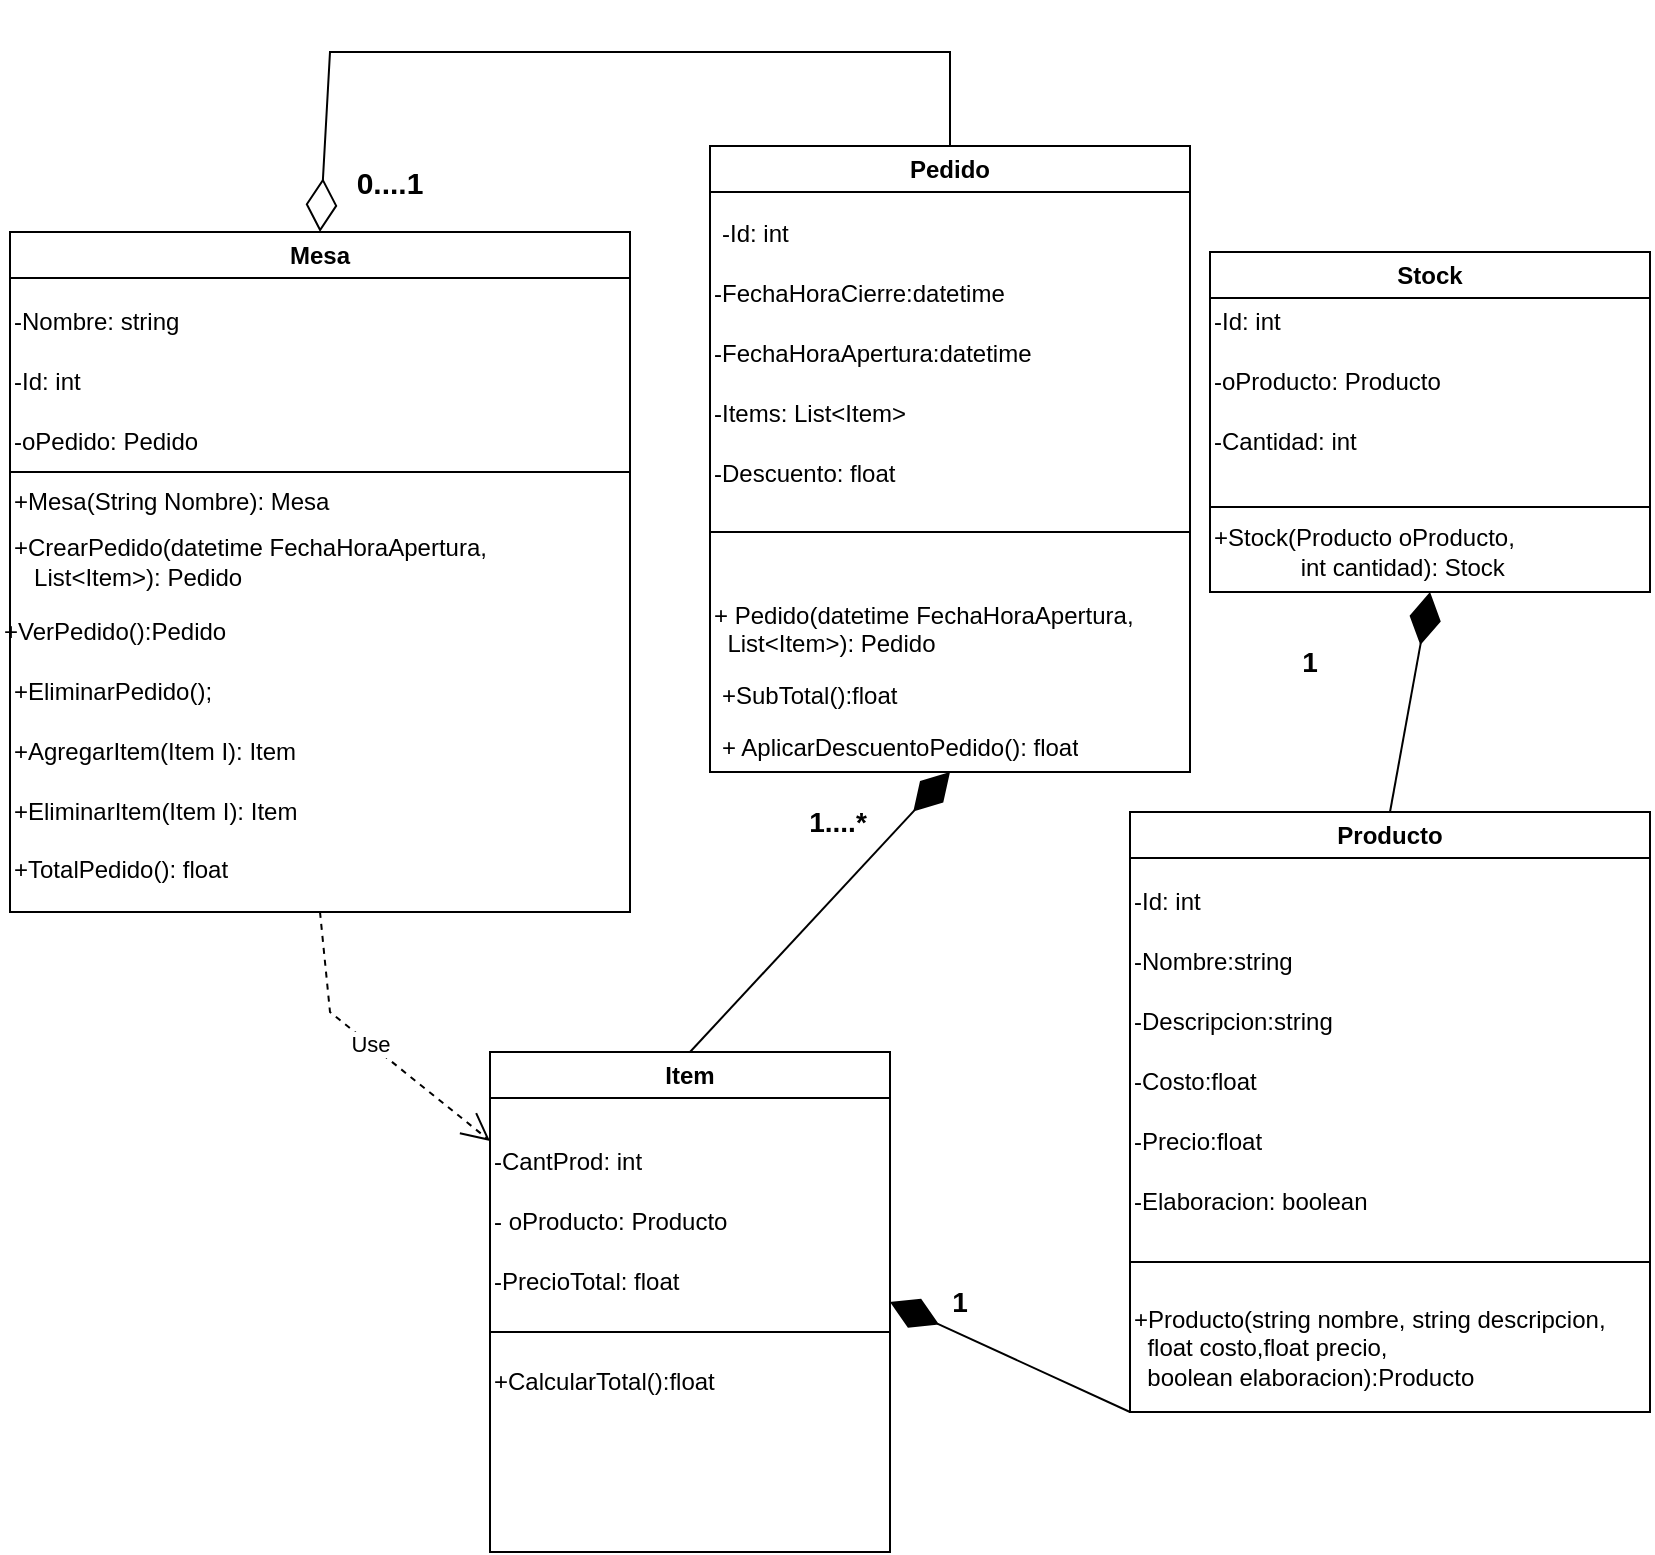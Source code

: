 <mxfile version="21.2.1" type="device">
  <diagram name="Página-1" id="ctV1LAYlhdu0PN3EPtzc">
    <mxGraphModel dx="1685" dy="508" grid="1" gridSize="10" guides="1" tooltips="1" connect="1" arrows="1" fold="1" page="1" pageScale="1" pageWidth="827" pageHeight="1169" math="0" shadow="0">
      <root>
        <mxCell id="0" />
        <mxCell id="1" parent="0" />
        <mxCell id="oHOC3U8sP_fkU0c64HHa-3" value="Mesa" style="swimlane;whiteSpace=wrap;html=1;" parent="1" vertex="1">
          <mxGeometry y="330" width="310" height="340" as="geometry" />
        </mxCell>
        <mxCell id="oHOC3U8sP_fkU0c64HHa-4" value="-Id: int" style="text;html=1;align=left;verticalAlign=middle;resizable=0;points=[];autosize=1;strokeColor=none;fillColor=none;" parent="oHOC3U8sP_fkU0c64HHa-3" vertex="1">
          <mxGeometry y="60" width="60" height="30" as="geometry" />
        </mxCell>
        <mxCell id="oHOC3U8sP_fkU0c64HHa-5" value="-oPedido: Pedido" style="text;html=1;align=left;verticalAlign=middle;resizable=0;points=[];autosize=1;strokeColor=none;fillColor=none;" parent="oHOC3U8sP_fkU0c64HHa-3" vertex="1">
          <mxGeometry y="90" width="120" height="30" as="geometry" />
        </mxCell>
        <mxCell id="oHOC3U8sP_fkU0c64HHa-7" value="+Mesa(String Nombre): Mesa" style="text;html=1;align=left;verticalAlign=middle;resizable=0;points=[];autosize=1;strokeColor=none;fillColor=none;" parent="oHOC3U8sP_fkU0c64HHa-3" vertex="1">
          <mxGeometry y="120" width="180" height="30" as="geometry" />
        </mxCell>
        <mxCell id="oHOC3U8sP_fkU0c64HHa-8" value="+VerPedido():Pedido" style="text;html=1;align=left;verticalAlign=middle;resizable=0;points=[];autosize=1;strokeColor=none;fillColor=none;" parent="oHOC3U8sP_fkU0c64HHa-3" vertex="1">
          <mxGeometry x="-5" y="185" width="130" height="30" as="geometry" />
        </mxCell>
        <mxCell id="oHOC3U8sP_fkU0c64HHa-9" value="+EliminarPedido();" style="text;html=1;align=left;verticalAlign=middle;resizable=0;points=[];autosize=1;strokeColor=none;fillColor=none;" parent="oHOC3U8sP_fkU0c64HHa-3" vertex="1">
          <mxGeometry y="215" width="120" height="30" as="geometry" />
        </mxCell>
        <mxCell id="oHOC3U8sP_fkU0c64HHa-10" value="+AgregarItem(Item I): Item" style="text;html=1;align=left;verticalAlign=middle;resizable=0;points=[];autosize=1;strokeColor=none;fillColor=none;" parent="oHOC3U8sP_fkU0c64HHa-3" vertex="1">
          <mxGeometry y="245" width="160" height="30" as="geometry" />
        </mxCell>
        <mxCell id="oHOC3U8sP_fkU0c64HHa-6" value="" style="endArrow=none;html=1;rounded=0;" parent="oHOC3U8sP_fkU0c64HHa-3" edge="1">
          <mxGeometry width="50" height="50" relative="1" as="geometry">
            <mxPoint y="120" as="sourcePoint" />
            <mxPoint x="310" y="120" as="targetPoint" />
            <Array as="points">
              <mxPoint x="150" y="120" />
            </Array>
          </mxGeometry>
        </mxCell>
        <mxCell id="FvZ6tHAK_thW9XNJpyiw-1" value="-Nombre: string" style="text;html=1;align=left;verticalAlign=middle;resizable=0;points=[];autosize=1;strokeColor=none;fillColor=none;" parent="oHOC3U8sP_fkU0c64HHa-3" vertex="1">
          <mxGeometry y="30" width="110" height="30" as="geometry" />
        </mxCell>
        <mxCell id="4Y3CDv_m1vFDsEvj_Gw7-2" value="+EliminarItem(Item I): Item" style="text;html=1;align=left;verticalAlign=middle;resizable=0;points=[];autosize=1;strokeColor=none;fillColor=none;" parent="oHOC3U8sP_fkU0c64HHa-3" vertex="1">
          <mxGeometry y="275" width="170" height="30" as="geometry" />
        </mxCell>
        <mxCell id="4Y3CDv_m1vFDsEvj_Gw7-3" value="+CrearPedido(datetime FechaHoraApertura, &lt;br&gt;&lt;span style=&quot;white-space: pre;&quot;&gt; &lt;/span&gt;&lt;span style=&quot;white-space: pre;&quot;&gt; &lt;/span&gt;&lt;span style=&quot;white-space: pre;&quot;&gt; &lt;/span&gt;List&amp;lt;Item&amp;gt;): Pedido" style="text;html=1;align=left;verticalAlign=middle;resizable=0;points=[];autosize=1;strokeColor=none;fillColor=none;" parent="oHOC3U8sP_fkU0c64HHa-3" vertex="1">
          <mxGeometry y="145" width="260" height="40" as="geometry" />
        </mxCell>
        <mxCell id="4Y3CDv_m1vFDsEvj_Gw7-4" value="+TotalPedido(): float" style="text;html=1;align=left;verticalAlign=top;resizable=0;points=[];autosize=1;strokeColor=none;fillColor=none;" parent="oHOC3U8sP_fkU0c64HHa-3" vertex="1">
          <mxGeometry y="305" width="130" height="30" as="geometry" />
        </mxCell>
        <mxCell id="oHOC3U8sP_fkU0c64HHa-11" value="Producto" style="swimlane;whiteSpace=wrap;html=1;verticalAlign=middle;" parent="1" vertex="1">
          <mxGeometry x="560" y="620" width="260" height="300" as="geometry" />
        </mxCell>
        <mxCell id="oHOC3U8sP_fkU0c64HHa-14" value="-Descripcion:string" style="text;html=1;align=left;verticalAlign=middle;resizable=0;points=[];autosize=1;strokeColor=none;fillColor=none;" parent="oHOC3U8sP_fkU0c64HHa-11" vertex="1">
          <mxGeometry y="90" width="120" height="30" as="geometry" />
        </mxCell>
        <mxCell id="oHOC3U8sP_fkU0c64HHa-15" value="-Costo:float" style="text;html=1;align=left;verticalAlign=middle;resizable=0;points=[];autosize=1;strokeColor=none;fillColor=none;" parent="oHOC3U8sP_fkU0c64HHa-11" vertex="1">
          <mxGeometry y="120" width="80" height="30" as="geometry" />
        </mxCell>
        <mxCell id="oHOC3U8sP_fkU0c64HHa-16" value="-Nombre:string" style="text;html=1;align=left;verticalAlign=middle;resizable=0;points=[];autosize=1;strokeColor=none;fillColor=none;" parent="oHOC3U8sP_fkU0c64HHa-11" vertex="1">
          <mxGeometry y="60" width="100" height="30" as="geometry" />
        </mxCell>
        <mxCell id="_PABGASE2RN9hqW6q4yv-1" value="-Id: int" style="text;html=1;align=left;verticalAlign=middle;resizable=0;points=[];autosize=1;strokeColor=none;fillColor=none;" parent="oHOC3U8sP_fkU0c64HHa-11" vertex="1">
          <mxGeometry y="30" width="60" height="30" as="geometry" />
        </mxCell>
        <mxCell id="LYaol5UPSi1GPMjdsya9-4" value="&lt;span style=&quot;&quot;&gt;-Precio:float&lt;/span&gt;" style="text;html=1;align=left;verticalAlign=middle;resizable=0;points=[];autosize=1;strokeColor=none;fillColor=none;" parent="oHOC3U8sP_fkU0c64HHa-11" vertex="1">
          <mxGeometry y="150" width="90" height="30" as="geometry" />
        </mxCell>
        <mxCell id="4Y3CDv_m1vFDsEvj_Gw7-6" value="+Producto(string nombre, string descripcion, &lt;br&gt;&lt;span style=&quot;white-space: pre;&quot;&gt; &lt;/span&gt;&lt;span style=&quot;white-space: pre;&quot;&gt; &lt;/span&gt;float costo,float precio, &lt;br&gt;&amp;nbsp; boolean elaboracion):Producto" style="text;html=1;align=left;verticalAlign=top;resizable=0;points=[];autosize=1;strokeColor=none;fillColor=none;" parent="oHOC3U8sP_fkU0c64HHa-11" vertex="1">
          <mxGeometry y="240" width="260" height="60" as="geometry" />
        </mxCell>
        <mxCell id="2_CiGt6fjQhqevDYTQbK-2" value="&lt;div style=&quot;&quot;&gt;&lt;span style=&quot;background-color: initial;&quot;&gt;-Elaboracion: boolean&lt;/span&gt;&lt;/div&gt;" style="text;html=1;align=left;verticalAlign=middle;resizable=0;points=[];autosize=1;strokeColor=none;fillColor=none;" vertex="1" parent="oHOC3U8sP_fkU0c64HHa-11">
          <mxGeometry y="180" width="140" height="30" as="geometry" />
        </mxCell>
        <mxCell id="oHOC3U8sP_fkU0c64HHa-17" value="Pedido" style="swimlane;whiteSpace=wrap;html=1;" parent="1" vertex="1">
          <mxGeometry x="350" y="287" width="240" height="313" as="geometry" />
        </mxCell>
        <mxCell id="_PABGASE2RN9hqW6q4yv-2" value="-Id: int" style="text;html=1;align=left;verticalAlign=middle;resizable=0;points=[];autosize=1;strokeColor=none;fillColor=none;" parent="oHOC3U8sP_fkU0c64HHa-17" vertex="1">
          <mxGeometry x="4" y="29" width="60" height="30" as="geometry" />
        </mxCell>
        <mxCell id="LYaol5UPSi1GPMjdsya9-3" value="-FechaHoraApertura:datetime" style="text;html=1;align=left;verticalAlign=middle;resizable=0;points=[];autosize=1;strokeColor=none;fillColor=none;" parent="oHOC3U8sP_fkU0c64HHa-17" vertex="1">
          <mxGeometry y="89" width="180" height="30" as="geometry" />
        </mxCell>
        <mxCell id="LYaol5UPSi1GPMjdsya9-1" value="-Items: List&amp;lt;Item&amp;gt;" style="text;html=1;align=left;verticalAlign=middle;resizable=0;points=[];autosize=1;strokeColor=none;fillColor=none;" parent="oHOC3U8sP_fkU0c64HHa-17" vertex="1">
          <mxGeometry y="119" width="120" height="30" as="geometry" />
        </mxCell>
        <mxCell id="LYaol5UPSi1GPMjdsya9-2" value="-FechaHoraCierre:datetime" style="text;html=1;align=left;verticalAlign=middle;resizable=0;points=[];autosize=1;strokeColor=none;fillColor=none;" parent="oHOC3U8sP_fkU0c64HHa-17" vertex="1">
          <mxGeometry y="59" width="170" height="30" as="geometry" />
        </mxCell>
        <mxCell id="LYaol5UPSi1GPMjdsya9-11" value="+SubTotal():float" style="text;strokeColor=none;fillColor=none;align=left;verticalAlign=top;spacingLeft=4;spacingRight=4;overflow=hidden;rotatable=0;points=[[0,0.5],[1,0.5]];portConstraint=eastwest;whiteSpace=wrap;html=1;" parent="oHOC3U8sP_fkU0c64HHa-17" vertex="1">
          <mxGeometry y="261" width="100" height="26" as="geometry" />
        </mxCell>
        <mxCell id="HqcyrPUHrJbBFAdNSH51-3" value="+ Pedido(datetime FechaHoraApertura, &lt;br&gt;&lt;span style=&quot;white-space: pre;&quot;&gt; &lt;/span&gt;&lt;span style=&quot;white-space: pre;&quot;&gt; &lt;/span&gt;List&amp;lt;Item&amp;gt;): Pedido&lt;br&gt;" style="text;html=1;align=left;verticalAlign=top;resizable=0;points=[];autosize=1;strokeColor=none;fillColor=none;fontSize=12;" parent="oHOC3U8sP_fkU0c64HHa-17" vertex="1">
          <mxGeometry y="221" width="230" height="40" as="geometry" />
        </mxCell>
        <mxCell id="LYaol5UPSi1GPMjdsya9-13" value="+ AplicarDescuentoPedido(): float" style="text;strokeColor=none;fillColor=none;align=left;verticalAlign=top;spacingLeft=4;spacingRight=4;overflow=hidden;rotatable=0;points=[[0,0.5],[1,0.5]];portConstraint=eastwest;whiteSpace=wrap;html=1;" parent="oHOC3U8sP_fkU0c64HHa-17" vertex="1">
          <mxGeometry y="287" width="200" height="26" as="geometry" />
        </mxCell>
        <mxCell id="Pw-9JXFJJcMBxFDy0IEr-1" value="-Descuento: float" style="text;html=1;align=left;verticalAlign=middle;resizable=0;points=[];autosize=1;strokeColor=none;fillColor=none;" parent="oHOC3U8sP_fkU0c64HHa-17" vertex="1">
          <mxGeometry y="149" width="110" height="30" as="geometry" />
        </mxCell>
        <mxCell id="oHOC3U8sP_fkU0c64HHa-22" value="Item" style="swimlane;whiteSpace=wrap;html=1;" parent="1" vertex="1">
          <mxGeometry x="240" y="740" width="200" height="250" as="geometry" />
        </mxCell>
        <mxCell id="oHOC3U8sP_fkU0c64HHa-23" value="-CantProd: int" style="text;html=1;align=left;verticalAlign=middle;resizable=0;points=[];autosize=1;strokeColor=none;fillColor=none;" parent="oHOC3U8sP_fkU0c64HHa-22" vertex="1">
          <mxGeometry y="40" width="100" height="30" as="geometry" />
        </mxCell>
        <mxCell id="CjFrfMzpDhLYkTtsZXYT-4" value="- oProducto: Producto" style="text;html=1;align=left;verticalAlign=middle;resizable=0;points=[];autosize=1;strokeColor=none;fillColor=none;" parent="oHOC3U8sP_fkU0c64HHa-22" vertex="1">
          <mxGeometry y="70" width="140" height="30" as="geometry" />
        </mxCell>
        <mxCell id="5GkfRn2mjFqrJ6OnAtMZ-6" value="-PrecioTotal: float" style="text;html=1;align=left;verticalAlign=middle;resizable=0;points=[];autosize=1;strokeColor=none;fillColor=none;" parent="oHOC3U8sP_fkU0c64HHa-22" vertex="1">
          <mxGeometry y="100" width="120" height="30" as="geometry" />
        </mxCell>
        <mxCell id="q3gMhQuaR9Cj_d_Av8YK-5" value="+CalcularTotal():float" style="text;html=1;align=left;verticalAlign=middle;resizable=0;points=[];autosize=1;strokeColor=none;fillColor=none;" parent="oHOC3U8sP_fkU0c64HHa-22" vertex="1">
          <mxGeometry y="150" width="130" height="30" as="geometry" />
        </mxCell>
        <mxCell id="q3gMhQuaR9Cj_d_Av8YK-4" value="" style="endArrow=none;html=1;rounded=0;" parent="oHOC3U8sP_fkU0c64HHa-22" edge="1">
          <mxGeometry width="50" height="50" relative="1" as="geometry">
            <mxPoint y="140" as="sourcePoint" />
            <mxPoint x="200" y="140" as="targetPoint" />
          </mxGeometry>
        </mxCell>
        <mxCell id="oHOC3U8sP_fkU0c64HHa-26" value="" style="endArrow=diamondThin;endFill=1;endSize=24;html=1;rounded=0;entryX=1;entryY=0.5;entryDx=0;entryDy=0;exitX=0;exitY=1;exitDx=0;exitDy=0;" parent="1" source="oHOC3U8sP_fkU0c64HHa-11" target="oHOC3U8sP_fkU0c64HHa-22" edge="1">
          <mxGeometry width="160" relative="1" as="geometry">
            <mxPoint x="590" y="880" as="sourcePoint" />
            <mxPoint x="640" y="750" as="targetPoint" />
            <Array as="points" />
          </mxGeometry>
        </mxCell>
        <mxCell id="oHOC3U8sP_fkU0c64HHa-27" value="" style="endArrow=diamondThin;endFill=1;endSize=24;html=1;rounded=0;exitX=0.5;exitY=0;exitDx=0;exitDy=0;entryX=0.5;entryY=1;entryDx=0;entryDy=0;" parent="1" source="oHOC3U8sP_fkU0c64HHa-22" target="oHOC3U8sP_fkU0c64HHa-17" edge="1">
          <mxGeometry width="160" relative="1" as="geometry">
            <mxPoint x="340" y="610" as="sourcePoint" />
            <mxPoint x="470" y="630" as="targetPoint" />
          </mxGeometry>
        </mxCell>
        <mxCell id="CjFrfMzpDhLYkTtsZXYT-5" value="1....*" style="text;html=1;strokeColor=none;fillColor=none;align=center;verticalAlign=middle;whiteSpace=wrap;rounded=0;fontStyle=1;fontSize=14;" parent="1" vertex="1">
          <mxGeometry x="384" y="610" width="60" height="30" as="geometry" />
        </mxCell>
        <mxCell id="CjFrfMzpDhLYkTtsZXYT-6" value="&lt;b&gt;&lt;font style=&quot;font-size: 14px;&quot;&gt;1&lt;/font&gt;&lt;/b&gt;" style="text;html=1;strokeColor=none;fillColor=none;align=center;verticalAlign=middle;whiteSpace=wrap;rounded=0;" parent="1" vertex="1">
          <mxGeometry x="460" y="850" width="30" height="30" as="geometry" />
        </mxCell>
        <mxCell id="CjFrfMzpDhLYkTtsZXYT-7" value="&lt;font size=&quot;1&quot;&gt;&lt;b style=&quot;font-size: 15px;&quot;&gt;0....1&lt;/b&gt;&lt;/font&gt;" style="text;html=1;strokeColor=none;fillColor=none;align=center;verticalAlign=middle;whiteSpace=wrap;rounded=0;" parent="1" vertex="1">
          <mxGeometry x="160" y="290" width="60" height="30" as="geometry" />
        </mxCell>
        <mxCell id="oE-7fO8j5I8riuiFE3s_-2" value="" style="endArrow=diamondThin;endFill=0;endSize=24;html=1;rounded=0;exitX=0.5;exitY=0;exitDx=0;exitDy=0;entryX=0.5;entryY=0;entryDx=0;entryDy=0;" parent="1" source="oHOC3U8sP_fkU0c64HHa-17" target="oHOC3U8sP_fkU0c64HHa-3" edge="1">
          <mxGeometry width="160" relative="1" as="geometry">
            <mxPoint x="40" y="280" as="sourcePoint" />
            <mxPoint x="200" y="280" as="targetPoint" />
            <Array as="points">
              <mxPoint x="470" y="240" />
              <mxPoint x="160" y="240" />
            </Array>
          </mxGeometry>
        </mxCell>
        <mxCell id="HqcyrPUHrJbBFAdNSH51-4" style="edgeStyle=none;curved=1;rounded=0;orthogonalLoop=1;jettySize=auto;html=1;exitX=0.5;exitY=1;exitDx=0;exitDy=0;fontSize=12;startSize=8;endSize=8;" parent="1" source="CjFrfMzpDhLYkTtsZXYT-5" target="CjFrfMzpDhLYkTtsZXYT-5" edge="1">
          <mxGeometry relative="1" as="geometry" />
        </mxCell>
        <mxCell id="5GkfRn2mjFqrJ6OnAtMZ-1" value="Stock" style="swimlane;whiteSpace=wrap;html=1;" parent="1" vertex="1">
          <mxGeometry x="600" y="340" width="220" height="170" as="geometry" />
        </mxCell>
        <mxCell id="5GkfRn2mjFqrJ6OnAtMZ-2" value="-oProducto: Producto" style="text;html=1;align=left;verticalAlign=middle;resizable=0;points=[];autosize=1;strokeColor=none;fillColor=none;" parent="5GkfRn2mjFqrJ6OnAtMZ-1" vertex="1">
          <mxGeometry y="50" width="140" height="30" as="geometry" />
        </mxCell>
        <mxCell id="5GkfRn2mjFqrJ6OnAtMZ-7" value="-Id: int" style="text;html=1;align=left;verticalAlign=middle;resizable=0;points=[];autosize=1;strokeColor=none;fillColor=none;" parent="5GkfRn2mjFqrJ6OnAtMZ-1" vertex="1">
          <mxGeometry y="20" width="60" height="30" as="geometry" />
        </mxCell>
        <mxCell id="4Y3CDv_m1vFDsEvj_Gw7-1" value="-Cantidad: int" style="text;html=1;align=left;verticalAlign=middle;resizable=0;points=[];autosize=1;strokeColor=none;fillColor=none;" parent="5GkfRn2mjFqrJ6OnAtMZ-1" vertex="1">
          <mxGeometry y="80" width="90" height="30" as="geometry" />
        </mxCell>
        <mxCell id="q3gMhQuaR9Cj_d_Av8YK-8" value="+Stock(Producto oProducto, &lt;br&gt;&amp;nbsp; &amp;nbsp; &amp;nbsp; &amp;nbsp; &amp;nbsp; &amp;nbsp; &amp;nbsp;int cantidad): Stock" style="text;html=1;align=left;verticalAlign=middle;resizable=0;points=[];autosize=1;strokeColor=none;fillColor=none;" parent="5GkfRn2mjFqrJ6OnAtMZ-1" vertex="1">
          <mxGeometry y="130" width="170" height="40" as="geometry" />
        </mxCell>
        <mxCell id="5GkfRn2mjFqrJ6OnAtMZ-3" value="" style="endArrow=diamondThin;endFill=1;endSize=24;html=1;rounded=0;exitX=0.5;exitY=0;exitDx=0;exitDy=0;entryX=0.5;entryY=1;entryDx=0;entryDy=0;" parent="1" source="oHOC3U8sP_fkU0c64HHa-11" target="5GkfRn2mjFqrJ6OnAtMZ-1" edge="1">
          <mxGeometry width="160" relative="1" as="geometry">
            <mxPoint x="691" y="459" as="sourcePoint" />
            <mxPoint x="690" y="360" as="targetPoint" />
          </mxGeometry>
        </mxCell>
        <mxCell id="5GkfRn2mjFqrJ6OnAtMZ-4" value="1" style="text;html=1;strokeColor=none;fillColor=none;align=center;verticalAlign=middle;whiteSpace=wrap;rounded=0;fontStyle=1;fontSize=14;" parent="1" vertex="1">
          <mxGeometry x="620" y="530" width="60" height="30" as="geometry" />
        </mxCell>
        <mxCell id="q3gMhQuaR9Cj_d_Av8YK-6" value="Use" style="endArrow=open;endSize=12;dashed=1;html=1;rounded=0;exitX=0.5;exitY=1;exitDx=0;exitDy=0;" parent="1" source="oHOC3U8sP_fkU0c64HHa-3" target="oHOC3U8sP_fkU0c64HHa-22" edge="1">
          <mxGeometry width="160" relative="1" as="geometry">
            <mxPoint x="120" y="770" as="sourcePoint" />
            <mxPoint x="370" y="720" as="targetPoint" />
            <Array as="points">
              <mxPoint x="160" y="720" />
            </Array>
          </mxGeometry>
        </mxCell>
        <mxCell id="q3gMhQuaR9Cj_d_Av8YK-7" value="" style="endArrow=none;html=1;rounded=0;entryX=1;entryY=0.75;entryDx=0;entryDy=0;exitX=0;exitY=0.75;exitDx=0;exitDy=0;" parent="1" source="5GkfRn2mjFqrJ6OnAtMZ-1" target="5GkfRn2mjFqrJ6OnAtMZ-1" edge="1">
          <mxGeometry width="50" height="50" relative="1" as="geometry">
            <mxPoint x="780" y="350" as="sourcePoint" />
            <mxPoint x="1030" y="350" as="targetPoint" />
          </mxGeometry>
        </mxCell>
        <mxCell id="oHOC3U8sP_fkU0c64HHa-19" value="" style="endArrow=none;html=1;rounded=0;" parent="1" edge="1">
          <mxGeometry width="50" height="50" relative="1" as="geometry">
            <mxPoint x="350" y="480" as="sourcePoint" />
            <mxPoint x="590" y="480" as="targetPoint" />
          </mxGeometry>
        </mxCell>
        <mxCell id="4Y3CDv_m1vFDsEvj_Gw7-5" value="" style="endArrow=none;html=1;rounded=0;exitX=0;exitY=0.75;exitDx=0;exitDy=0;entryX=1;entryY=0.75;entryDx=0;entryDy=0;" parent="1" source="oHOC3U8sP_fkU0c64HHa-11" edge="1" target="oHOC3U8sP_fkU0c64HHa-11">
          <mxGeometry width="50" height="50" relative="1" as="geometry">
            <mxPoint x="580" y="820" as="sourcePoint" />
            <mxPoint x="810" y="802" as="targetPoint" />
          </mxGeometry>
        </mxCell>
      </root>
    </mxGraphModel>
  </diagram>
</mxfile>
